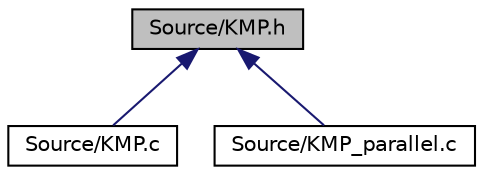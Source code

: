 digraph "Source/KMP.h"
{
  edge [fontname="Helvetica",fontsize="10",labelfontname="Helvetica",labelfontsize="10"];
  node [fontname="Helvetica",fontsize="10",shape=record];
  Node1 [label="Source/KMP.h",height=0.2,width=0.4,color="black", fillcolor="grey75", style="filled", fontcolor="black"];
  Node1 -> Node2 [dir="back",color="midnightblue",fontsize="10",style="solid",fontname="Helvetica"];
  Node2 [label="Source/KMP.c",height=0.2,width=0.4,color="black", fillcolor="white", style="filled",URL="$KMP_8c.html"];
  Node1 -> Node3 [dir="back",color="midnightblue",fontsize="10",style="solid",fontname="Helvetica"];
  Node3 [label="Source/KMP_parallel.c",height=0.2,width=0.4,color="black", fillcolor="white", style="filled",URL="$KMP__parallel_8c.html"];
}
